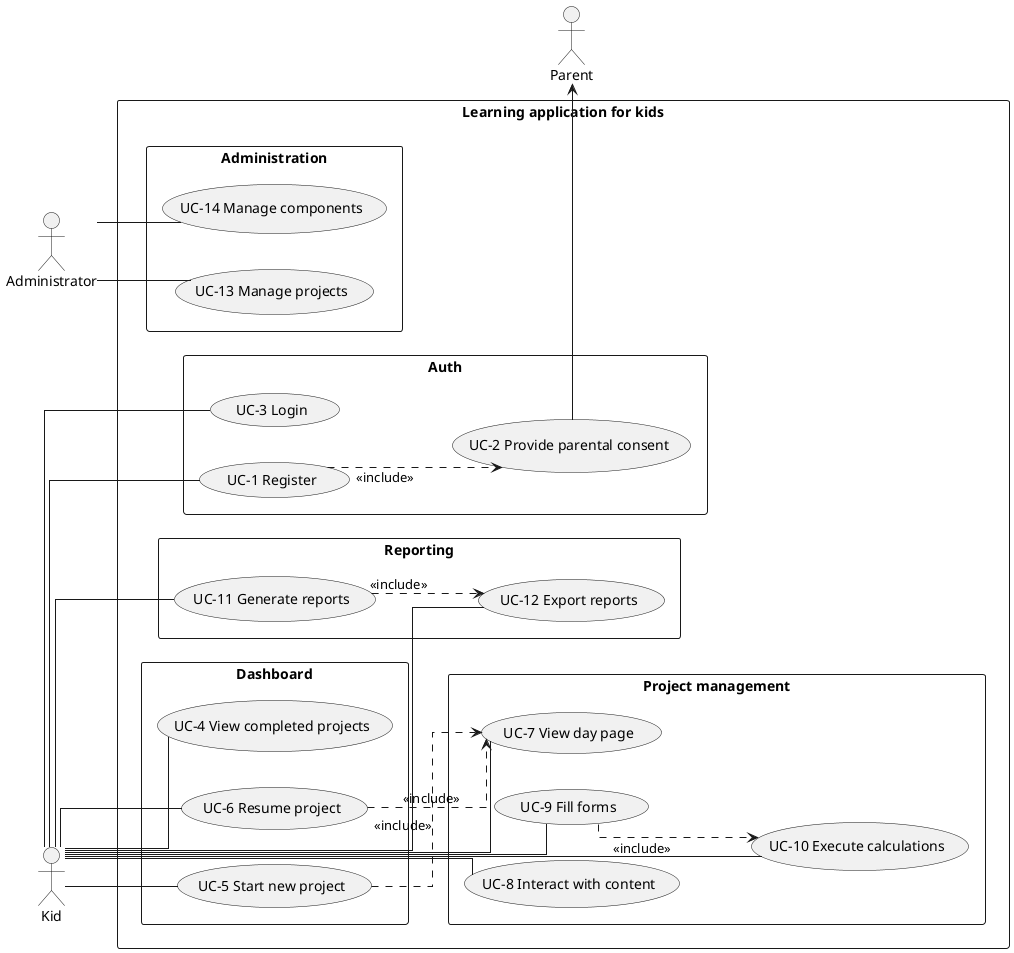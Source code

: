@startuml
left to right direction
skinparam packageStyle rectangle  
skinparam linetype ortho
skinparam package {
    FontSize 13
    FontStyle bold
}

actor Kid    as "Kid"
actor Parent as "Parent"
actor Admin  as "Administrator"

rectangle "Learning application for kids" {

  package "Auth" {
    usecase "UC-1 Register"         as UC1
    usecase "UC-2 Provide parental consent" as UC2
    usecase "UC-3 Login"                    as UC3
  }

  package "Dashboard" {
    usecase "UC-4 View completed projects"    as UC4
    usecase "UC-5 Start new project" as UC5
    usecase "UC-6 Resume project"    as UC6
  }

  package "Project management" {
    usecase "UC-7 View day page"                as UC7
    usecase "UC-8 Interact with content"        as UC8
    usecase "UC-9 Fill forms"           as UC9
    usecase "UC-10 Execute calculations" as UC10
  }

  package "Reporting" {
    usecase "UC-11 Generate reports" as UC11
    usecase "UC-12 Export reports"   as UC12
  }

  package "Administration" {
    usecase "UC-13 Manage projects" as UC13
    usecase "UC-14 Manage components"   as UC14
  }
}

Kid    -- UC1
Kid    -- UC3
Kid    -- UC4
Kid    -- UC5
Kid    -- UC6
Kid    -- UC7
Kid    -- UC8
Kid    -- UC9
Kid    -- UC10
Kid    -- UC11
Kid    -- UC12

UC2 -right-> Parent 

Admin  -- UC13
Admin  -- UC14

UC1  ..> UC2  : <<include>>
UC5  ..> UC7  : <<include>>
UC6  ..> UC7  : <<include>>
UC9  ..> UC10 : <<include>>
UC11 ..> UC12 : <<include>>
@enduml